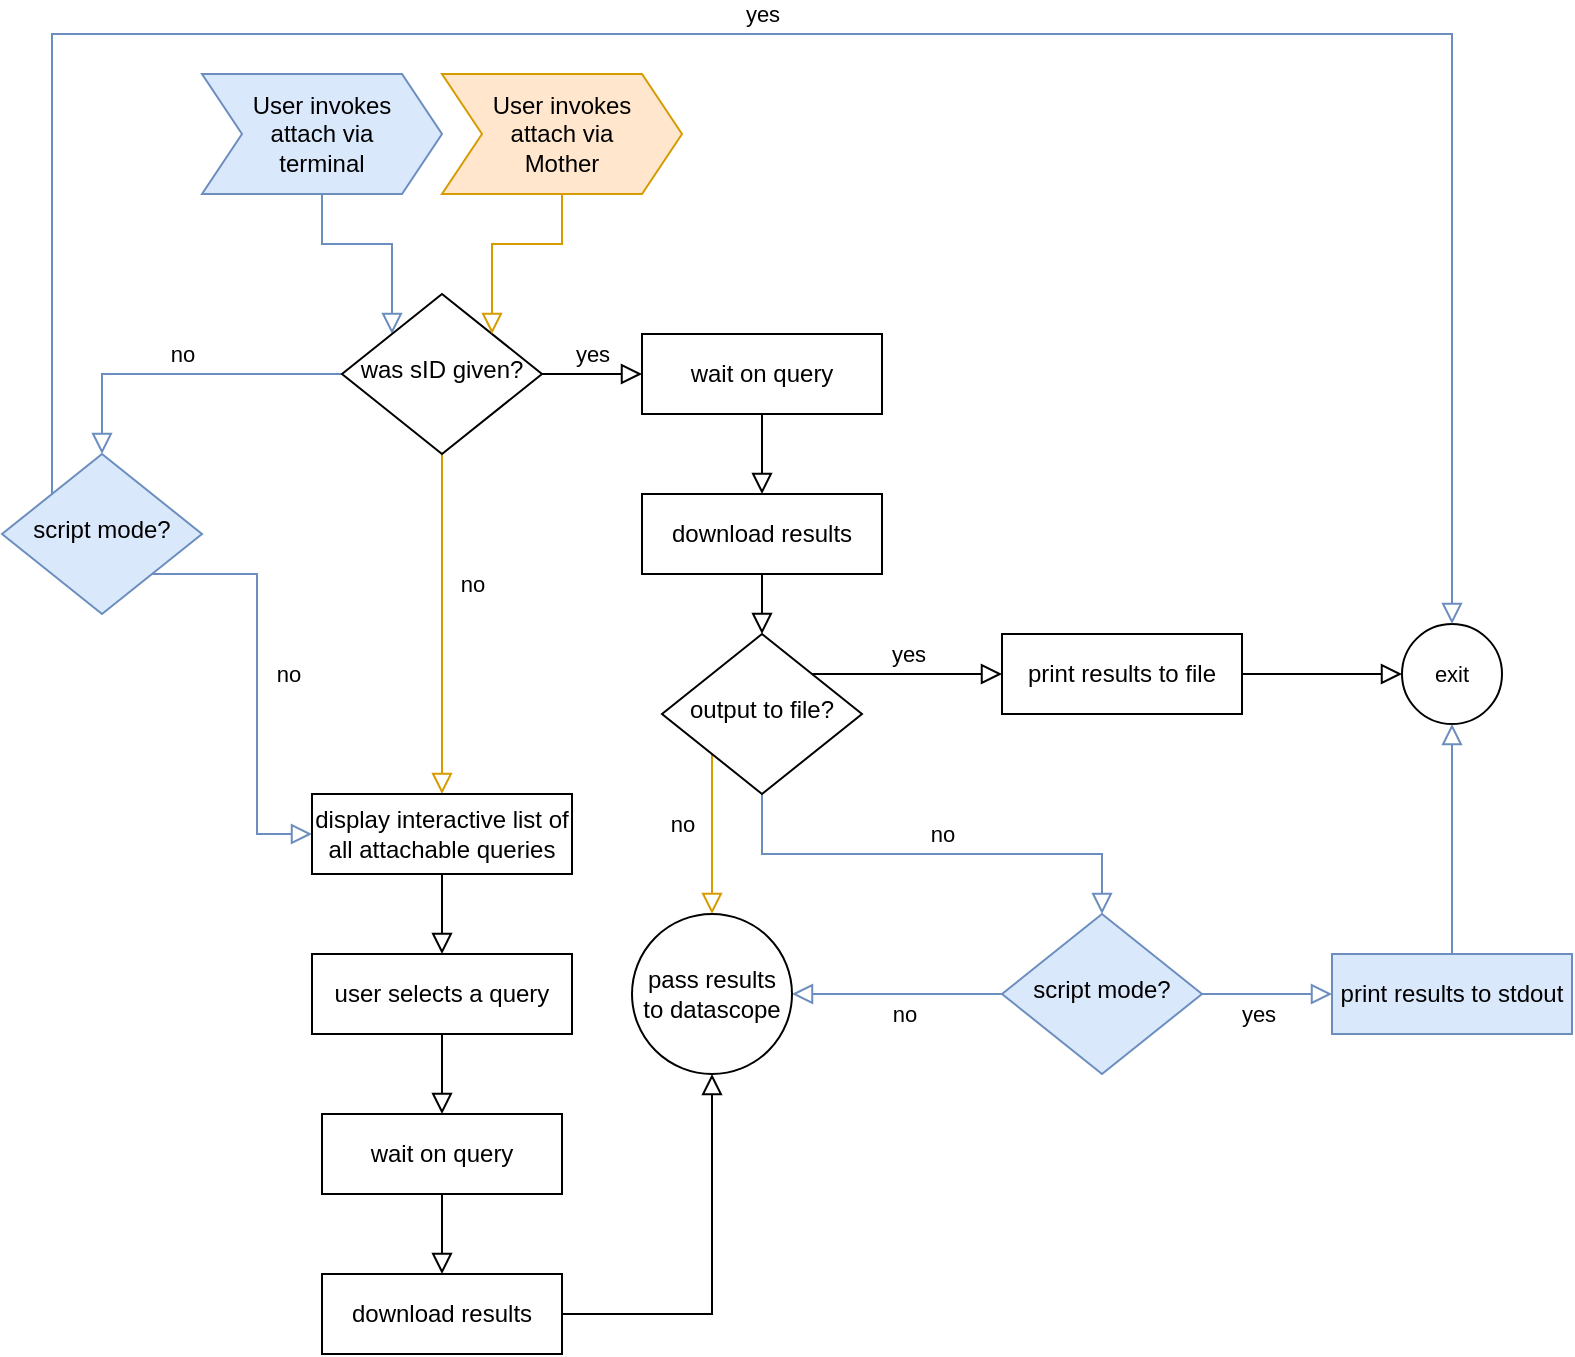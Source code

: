 <mxfile version="27.0.5">
  <diagram id="C5RBs43oDa-KdzZeNtuy" name="Page-1">
    <mxGraphModel dx="924" dy="1020" grid="1" gridSize="10" guides="1" tooltips="1" connect="1" arrows="1" fold="1" page="1" pageScale="1" pageWidth="827" pageHeight="1169" math="0" shadow="0">
      <root>
        <mxCell id="WIyWlLk6GJQsqaUBKTNV-0" />
        <mxCell id="WIyWlLk6GJQsqaUBKTNV-1" parent="WIyWlLk6GJQsqaUBKTNV-0" />
        <mxCell id="WIyWlLk6GJQsqaUBKTNV-2" value="" style="rounded=0;html=1;jettySize=auto;orthogonalLoop=1;fontSize=11;endArrow=block;endFill=0;endSize=8;strokeWidth=1;shadow=0;labelBackgroundColor=none;edgeStyle=orthogonalEdgeStyle;exitX=0.5;exitY=1;exitDx=0;exitDy=0;fillColor=#dae8fc;strokeColor=#6c8ebf;jumpStyle=arc;entryX=0;entryY=0;entryDx=0;entryDy=0;" parent="WIyWlLk6GJQsqaUBKTNV-1" source="lRAGI1EJb5qxb3tPMZ5f-1" target="WIyWlLk6GJQsqaUBKTNV-6" edge="1">
          <mxGeometry relative="1" as="geometry">
            <mxPoint x="220.0" y="120" as="sourcePoint" />
          </mxGeometry>
        </mxCell>
        <mxCell id="WIyWlLk6GJQsqaUBKTNV-5" value="yes" style="edgeStyle=orthogonalEdgeStyle;rounded=0;html=1;jettySize=auto;orthogonalLoop=1;fontSize=11;endArrow=block;endFill=0;endSize=8;strokeWidth=1;shadow=0;labelBackgroundColor=none;jumpStyle=arc;" parent="WIyWlLk6GJQsqaUBKTNV-1" source="WIyWlLk6GJQsqaUBKTNV-6" target="WIyWlLk6GJQsqaUBKTNV-7" edge="1">
          <mxGeometry y="10" relative="1" as="geometry">
            <mxPoint as="offset" />
          </mxGeometry>
        </mxCell>
        <mxCell id="lRAGI1EJb5qxb3tPMZ5f-24" value="no" style="edgeStyle=orthogonalEdgeStyle;shape=connector;rounded=0;jumpStyle=arc;orthogonalLoop=1;jettySize=auto;html=1;exitX=0;exitY=0.5;exitDx=0;exitDy=0;entryX=0.5;entryY=0;entryDx=0;entryDy=0;shadow=0;strokeColor=#6c8ebf;strokeWidth=1;align=center;verticalAlign=middle;fontFamily=Helvetica;fontSize=11;fontColor=default;labelBackgroundColor=none;endArrow=block;endFill=0;endSize=8;fillColor=#dae8fc;" edge="1" parent="WIyWlLk6GJQsqaUBKTNV-1" source="WIyWlLk6GJQsqaUBKTNV-6" target="lRAGI1EJb5qxb3tPMZ5f-23">
          <mxGeometry y="-10" relative="1" as="geometry">
            <mxPoint as="offset" />
          </mxGeometry>
        </mxCell>
        <mxCell id="lRAGI1EJb5qxb3tPMZ5f-29" value="no" style="edgeStyle=orthogonalEdgeStyle;shape=connector;rounded=0;jumpStyle=arc;orthogonalLoop=1;jettySize=auto;html=1;exitX=0.5;exitY=1;exitDx=0;exitDy=0;entryX=0.5;entryY=0;entryDx=0;entryDy=0;shadow=0;strokeColor=#d79b00;strokeWidth=1;align=center;verticalAlign=middle;fontFamily=Helvetica;fontSize=11;fontColor=default;labelBackgroundColor=none;endArrow=block;endFill=0;endSize=8;fillColor=#ffe6cc;" edge="1" parent="WIyWlLk6GJQsqaUBKTNV-1" source="WIyWlLk6GJQsqaUBKTNV-6" target="lRAGI1EJb5qxb3tPMZ5f-28">
          <mxGeometry x="-0.238" y="15" relative="1" as="geometry">
            <mxPoint as="offset" />
          </mxGeometry>
        </mxCell>
        <mxCell id="WIyWlLk6GJQsqaUBKTNV-6" value="was sID given?" style="rhombus;whiteSpace=wrap;html=1;shadow=0;fontFamily=Helvetica;fontSize=12;align=center;strokeWidth=1;spacing=6;spacingTop=-4;rounded=0;" parent="WIyWlLk6GJQsqaUBKTNV-1" vertex="1">
          <mxGeometry x="170" y="170" width="100" height="80" as="geometry" />
        </mxCell>
        <mxCell id="lRAGI1EJb5qxb3tPMZ5f-4" style="edgeStyle=orthogonalEdgeStyle;shape=connector;rounded=0;jumpStyle=arc;orthogonalLoop=1;jettySize=auto;html=1;exitX=0.5;exitY=1;exitDx=0;exitDy=0;entryX=0.5;entryY=0;entryDx=0;entryDy=0;shadow=0;strokeWidth=1;align=center;verticalAlign=middle;fontFamily=Helvetica;fontSize=11;fontColor=default;labelBackgroundColor=none;endArrow=block;endFill=0;endSize=8;" edge="1" parent="WIyWlLk6GJQsqaUBKTNV-1" source="WIyWlLk6GJQsqaUBKTNV-7" target="lRAGI1EJb5qxb3tPMZ5f-3">
          <mxGeometry relative="1" as="geometry" />
        </mxCell>
        <mxCell id="WIyWlLk6GJQsqaUBKTNV-7" value="wait on query" style="rounded=0;whiteSpace=wrap;html=1;fontSize=12;glass=0;strokeWidth=1;shadow=0;" parent="WIyWlLk6GJQsqaUBKTNV-1" vertex="1">
          <mxGeometry x="320" y="190" width="120" height="40" as="geometry" />
        </mxCell>
        <mxCell id="lRAGI1EJb5qxb3tPMZ5f-1" value="&lt;span style=&quot;font-size: 12px;&quot;&gt;User invokes&lt;/span&gt;&lt;div&gt;&lt;span style=&quot;font-size: 12px;&quot;&gt;attach via&lt;/span&gt;&lt;/div&gt;&lt;div&gt;&lt;span style=&quot;font-size: 12px;&quot;&gt;terminal&lt;/span&gt;&lt;/div&gt;" style="shape=step;perimeter=stepPerimeter;whiteSpace=wrap;html=1;fixedSize=1;fontFamily=Helvetica;fontSize=11;labelBackgroundColor=none;fillColor=#dae8fc;strokeColor=#6c8ebf;rounded=0;" vertex="1" parent="WIyWlLk6GJQsqaUBKTNV-1">
          <mxGeometry x="100" y="60" width="120" height="60" as="geometry" />
        </mxCell>
        <mxCell id="lRAGI1EJb5qxb3tPMZ5f-7" style="edgeStyle=orthogonalEdgeStyle;shape=connector;rounded=0;jumpStyle=arc;orthogonalLoop=1;jettySize=auto;html=1;exitX=0.5;exitY=1;exitDx=0;exitDy=0;entryX=1;entryY=0;entryDx=0;entryDy=0;shadow=0;strokeColor=#d79b00;strokeWidth=1;align=center;verticalAlign=middle;fontFamily=Helvetica;fontSize=11;fontColor=default;labelBackgroundColor=none;endArrow=block;endFill=0;endSize=8;fillColor=#ffe6cc;" edge="1" parent="WIyWlLk6GJQsqaUBKTNV-1" source="lRAGI1EJb5qxb3tPMZ5f-2" target="WIyWlLk6GJQsqaUBKTNV-6">
          <mxGeometry relative="1" as="geometry" />
        </mxCell>
        <mxCell id="lRAGI1EJb5qxb3tPMZ5f-2" value="&lt;span style=&quot;font-size: 12px;&quot;&gt;User invokes&lt;/span&gt;&lt;div&gt;&lt;span style=&quot;font-size: 12px;&quot;&gt;attach via&lt;/span&gt;&lt;/div&gt;&lt;div&gt;&lt;span style=&quot;font-size: 12px;&quot;&gt;Mother&lt;/span&gt;&lt;/div&gt;" style="shape=step;perimeter=stepPerimeter;whiteSpace=wrap;html=1;fixedSize=1;fontFamily=Helvetica;fontSize=11;labelBackgroundColor=none;fillColor=#ffe6cc;strokeColor=#d79b00;" vertex="1" parent="WIyWlLk6GJQsqaUBKTNV-1">
          <mxGeometry x="220" y="60" width="120" height="60" as="geometry" />
        </mxCell>
        <mxCell id="lRAGI1EJb5qxb3tPMZ5f-6" style="edgeStyle=orthogonalEdgeStyle;shape=connector;rounded=0;jumpStyle=arc;orthogonalLoop=1;jettySize=auto;html=1;exitX=0.5;exitY=1;exitDx=0;exitDy=0;entryX=0.5;entryY=0;entryDx=0;entryDy=0;shadow=0;strokeWidth=1;align=center;verticalAlign=middle;fontFamily=Helvetica;fontSize=11;fontColor=default;labelBackgroundColor=none;endArrow=block;endFill=0;endSize=8;" edge="1" parent="WIyWlLk6GJQsqaUBKTNV-1" source="lRAGI1EJb5qxb3tPMZ5f-3" target="lRAGI1EJb5qxb3tPMZ5f-5">
          <mxGeometry relative="1" as="geometry" />
        </mxCell>
        <mxCell id="lRAGI1EJb5qxb3tPMZ5f-3" value="download results" style="rounded=0;whiteSpace=wrap;html=1;fontSize=12;glass=0;strokeWidth=1;shadow=0;" vertex="1" parent="WIyWlLk6GJQsqaUBKTNV-1">
          <mxGeometry x="320" y="270" width="120" height="40" as="geometry" />
        </mxCell>
        <mxCell id="lRAGI1EJb5qxb3tPMZ5f-11" value="no" style="edgeStyle=orthogonalEdgeStyle;shape=connector;rounded=0;jumpStyle=arc;orthogonalLoop=1;jettySize=auto;html=1;exitX=0;exitY=1;exitDx=0;exitDy=0;entryX=0.5;entryY=0;entryDx=0;entryDy=0;shadow=0;strokeColor=#d79b00;strokeWidth=1;align=center;verticalAlign=middle;fontFamily=Helvetica;fontSize=11;fontColor=default;labelBackgroundColor=none;endArrow=block;endFill=0;endSize=8;fillColor=#ffe6cc;" edge="1" parent="WIyWlLk6GJQsqaUBKTNV-1" source="lRAGI1EJb5qxb3tPMZ5f-5" target="lRAGI1EJb5qxb3tPMZ5f-18">
          <mxGeometry x="-0.143" y="-15" relative="1" as="geometry">
            <mxPoint x="380" y="500" as="targetPoint" />
            <Array as="points">
              <mxPoint x="355" y="450" />
              <mxPoint x="355" y="450" />
            </Array>
            <mxPoint as="offset" />
          </mxGeometry>
        </mxCell>
        <mxCell id="lRAGI1EJb5qxb3tPMZ5f-16" value="no" style="edgeStyle=orthogonalEdgeStyle;shape=connector;rounded=0;jumpStyle=arc;orthogonalLoop=1;jettySize=auto;html=1;exitX=0.5;exitY=1;exitDx=0;exitDy=0;entryX=0.5;entryY=0;entryDx=0;entryDy=0;shadow=0;strokeColor=#6c8ebf;strokeWidth=1;align=center;verticalAlign=middle;fontFamily=Helvetica;fontSize=11;fontColor=default;labelBackgroundColor=none;endArrow=block;endFill=0;endSize=8;fillColor=#dae8fc;" edge="1" parent="WIyWlLk6GJQsqaUBKTNV-1" source="lRAGI1EJb5qxb3tPMZ5f-5" target="lRAGI1EJb5qxb3tPMZ5f-15">
          <mxGeometry x="0.043" y="10" relative="1" as="geometry">
            <mxPoint as="offset" />
          </mxGeometry>
        </mxCell>
        <mxCell id="lRAGI1EJb5qxb3tPMZ5f-5" value="output to file?" style="rhombus;whiteSpace=wrap;html=1;shadow=0;fontFamily=Helvetica;fontSize=12;align=center;strokeWidth=1;spacing=6;spacingTop=-4;rounded=0;" vertex="1" parent="WIyWlLk6GJQsqaUBKTNV-1">
          <mxGeometry x="330" y="340" width="100" height="80" as="geometry" />
        </mxCell>
        <mxCell id="lRAGI1EJb5qxb3tPMZ5f-8" value="yes" style="edgeStyle=orthogonalEdgeStyle;rounded=0;html=1;jettySize=auto;orthogonalLoop=1;fontSize=11;endArrow=block;endFill=0;endSize=8;strokeWidth=1;shadow=0;labelBackgroundColor=none;jumpStyle=arc;exitX=1;exitY=0;exitDx=0;exitDy=0;entryX=0;entryY=0.5;entryDx=0;entryDy=0;" edge="1" parent="WIyWlLk6GJQsqaUBKTNV-1" source="lRAGI1EJb5qxb3tPMZ5f-5" target="lRAGI1EJb5qxb3tPMZ5f-9">
          <mxGeometry y="10" relative="1" as="geometry">
            <mxPoint as="offset" />
            <mxPoint x="280" y="220" as="sourcePoint" />
            <mxPoint x="470" y="440" as="targetPoint" />
            <Array as="points">
              <mxPoint x="460" y="360" />
              <mxPoint x="460" y="360" />
            </Array>
          </mxGeometry>
        </mxCell>
        <mxCell id="lRAGI1EJb5qxb3tPMZ5f-13" style="edgeStyle=orthogonalEdgeStyle;shape=connector;rounded=0;jumpStyle=arc;orthogonalLoop=1;jettySize=auto;html=1;exitX=1;exitY=0.5;exitDx=0;exitDy=0;entryX=0;entryY=0.5;entryDx=0;entryDy=0;shadow=0;strokeWidth=1;align=center;verticalAlign=middle;fontFamily=Helvetica;fontSize=11;fontColor=default;labelBackgroundColor=none;endArrow=block;endFill=0;endSize=8;" edge="1" parent="WIyWlLk6GJQsqaUBKTNV-1" source="lRAGI1EJb5qxb3tPMZ5f-9" target="lRAGI1EJb5qxb3tPMZ5f-12">
          <mxGeometry relative="1" as="geometry" />
        </mxCell>
        <mxCell id="lRAGI1EJb5qxb3tPMZ5f-9" value="print results to file" style="rounded=0;whiteSpace=wrap;html=1;fontSize=12;glass=0;strokeWidth=1;shadow=0;" vertex="1" parent="WIyWlLk6GJQsqaUBKTNV-1">
          <mxGeometry x="500" y="340" width="120" height="40" as="geometry" />
        </mxCell>
        <mxCell id="lRAGI1EJb5qxb3tPMZ5f-12" value="exit" style="ellipse;whiteSpace=wrap;html=1;aspect=fixed;fontFamily=Helvetica;fontSize=11;fontColor=default;labelBackgroundColor=none;" vertex="1" parent="WIyWlLk6GJQsqaUBKTNV-1">
          <mxGeometry x="700" y="335" width="50" height="50" as="geometry" />
        </mxCell>
        <mxCell id="lRAGI1EJb5qxb3tPMZ5f-17" value="no" style="edgeStyle=orthogonalEdgeStyle;shape=connector;rounded=0;jumpStyle=arc;orthogonalLoop=1;jettySize=auto;html=1;exitX=0;exitY=0.5;exitDx=0;exitDy=0;entryX=1;entryY=0.5;entryDx=0;entryDy=0;shadow=0;strokeColor=#6c8ebf;strokeWidth=1;align=center;verticalAlign=middle;fontFamily=Helvetica;fontSize=11;fontColor=default;labelBackgroundColor=none;endArrow=block;endFill=0;endSize=8;fillColor=#dae8fc;" edge="1" parent="WIyWlLk6GJQsqaUBKTNV-1" source="lRAGI1EJb5qxb3tPMZ5f-15" target="lRAGI1EJb5qxb3tPMZ5f-18">
          <mxGeometry x="-0.059" y="10" relative="1" as="geometry">
            <mxPoint x="350.0" y="500" as="targetPoint" />
            <Array as="points">
              <mxPoint x="430" y="520" />
              <mxPoint x="430" y="520" />
            </Array>
            <mxPoint as="offset" />
          </mxGeometry>
        </mxCell>
        <mxCell id="lRAGI1EJb5qxb3tPMZ5f-20" value="yes" style="edgeStyle=orthogonalEdgeStyle;shape=connector;rounded=0;jumpStyle=arc;orthogonalLoop=1;jettySize=auto;html=1;exitX=1;exitY=0.5;exitDx=0;exitDy=0;entryX=0;entryY=0.5;entryDx=0;entryDy=0;shadow=0;strokeColor=#6c8ebf;strokeWidth=1;align=center;verticalAlign=middle;fontFamily=Helvetica;fontSize=11;fontColor=default;labelBackgroundColor=none;endArrow=block;endFill=0;endSize=8;fillColor=#dae8fc;" edge="1" parent="WIyWlLk6GJQsqaUBKTNV-1" source="lRAGI1EJb5qxb3tPMZ5f-15" target="lRAGI1EJb5qxb3tPMZ5f-19">
          <mxGeometry x="-0.143" y="-10" relative="1" as="geometry">
            <Array as="points">
              <mxPoint x="630" y="520" />
              <mxPoint x="630" y="520" />
            </Array>
            <mxPoint as="offset" />
          </mxGeometry>
        </mxCell>
        <mxCell id="lRAGI1EJb5qxb3tPMZ5f-15" value="script mode?" style="rhombus;whiteSpace=wrap;html=1;shadow=0;fontFamily=Helvetica;fontSize=12;align=center;strokeWidth=1;spacing=6;spacingTop=-4;rounded=0;fillColor=#dae8fc;strokeColor=#6c8ebf;" vertex="1" parent="WIyWlLk6GJQsqaUBKTNV-1">
          <mxGeometry x="500" y="480" width="100" height="80" as="geometry" />
        </mxCell>
        <mxCell id="lRAGI1EJb5qxb3tPMZ5f-18" value="&lt;span style=&quot;font-size: 12px;&quot;&gt;pass results&lt;/span&gt;&lt;div&gt;&lt;span style=&quot;font-size: 12px;&quot;&gt;to datascope&lt;/span&gt;&lt;/div&gt;" style="ellipse;whiteSpace=wrap;html=1;aspect=fixed;fontFamily=Helvetica;fontSize=11;labelBackgroundColor=none;" vertex="1" parent="WIyWlLk6GJQsqaUBKTNV-1">
          <mxGeometry x="315" y="480" width="80" height="80" as="geometry" />
        </mxCell>
        <mxCell id="lRAGI1EJb5qxb3tPMZ5f-37" style="edgeStyle=orthogonalEdgeStyle;shape=connector;rounded=0;jumpStyle=arc;orthogonalLoop=1;jettySize=auto;html=1;exitX=0.5;exitY=0;exitDx=0;exitDy=0;entryX=0.5;entryY=1;entryDx=0;entryDy=0;shadow=0;strokeColor=#6c8ebf;strokeWidth=1;align=center;verticalAlign=middle;fontFamily=Helvetica;fontSize=11;fontColor=default;labelBackgroundColor=none;endArrow=block;endFill=0;endSize=8;fillColor=#dae8fc;" edge="1" parent="WIyWlLk6GJQsqaUBKTNV-1" source="lRAGI1EJb5qxb3tPMZ5f-19" target="lRAGI1EJb5qxb3tPMZ5f-12">
          <mxGeometry relative="1" as="geometry" />
        </mxCell>
        <mxCell id="lRAGI1EJb5qxb3tPMZ5f-19" value="print results to stdout" style="rounded=0;whiteSpace=wrap;html=1;fontSize=12;glass=0;strokeWidth=1;shadow=0;fillColor=#dae8fc;strokeColor=#6c8ebf;" vertex="1" parent="WIyWlLk6GJQsqaUBKTNV-1">
          <mxGeometry x="665" y="500" width="120" height="40" as="geometry" />
        </mxCell>
        <mxCell id="lRAGI1EJb5qxb3tPMZ5f-27" value="yes" style="edgeStyle=orthogonalEdgeStyle;shape=connector;rounded=0;jumpStyle=arc;orthogonalLoop=1;jettySize=auto;html=1;exitX=0;exitY=1;exitDx=0;exitDy=0;entryX=0.5;entryY=0;entryDx=0;entryDy=0;shadow=0;strokeColor=#6c8ebf;strokeWidth=1;align=center;verticalAlign=middle;fontFamily=Helvetica;fontSize=11;fontColor=default;labelBackgroundColor=none;endArrow=block;endFill=0;endSize=8;fillColor=#dae8fc;" edge="1" parent="WIyWlLk6GJQsqaUBKTNV-1" source="lRAGI1EJb5qxb3tPMZ5f-23" target="lRAGI1EJb5qxb3tPMZ5f-12">
          <mxGeometry x="-0.012" y="10" relative="1" as="geometry">
            <mxPoint x="25" y="380" as="targetPoint" />
            <Array as="points">
              <mxPoint x="25" y="40" />
              <mxPoint x="725" y="40" />
            </Array>
            <mxPoint as="offset" />
          </mxGeometry>
        </mxCell>
        <mxCell id="lRAGI1EJb5qxb3tPMZ5f-30" value="no" style="edgeStyle=orthogonalEdgeStyle;shape=connector;rounded=0;jumpStyle=arc;orthogonalLoop=1;jettySize=auto;html=1;exitX=1;exitY=1;exitDx=0;exitDy=0;entryX=0;entryY=0.5;entryDx=0;entryDy=0;shadow=0;strokeColor=#6c8ebf;strokeWidth=1;align=center;verticalAlign=middle;fontFamily=Helvetica;fontSize=11;fontColor=default;labelBackgroundColor=none;endArrow=block;endFill=0;endSize=8;fillColor=#dae8fc;" edge="1" parent="WIyWlLk6GJQsqaUBKTNV-1" source="lRAGI1EJb5qxb3tPMZ5f-23" target="lRAGI1EJb5qxb3tPMZ5f-28">
          <mxGeometry x="-0.024" y="15" relative="1" as="geometry">
            <mxPoint as="offset" />
          </mxGeometry>
        </mxCell>
        <mxCell id="lRAGI1EJb5qxb3tPMZ5f-23" value="script mode?" style="rhombus;whiteSpace=wrap;html=1;shadow=0;fontFamily=Helvetica;fontSize=12;align=center;strokeWidth=1;spacing=6;spacingTop=-4;rounded=0;fillColor=#dae8fc;strokeColor=#6c8ebf;" vertex="1" parent="WIyWlLk6GJQsqaUBKTNV-1">
          <mxGeometry y="250" width="100" height="80" as="geometry" />
        </mxCell>
        <mxCell id="lRAGI1EJb5qxb3tPMZ5f-32" style="edgeStyle=orthogonalEdgeStyle;shape=connector;rounded=0;jumpStyle=arc;orthogonalLoop=1;jettySize=auto;html=1;exitX=0.5;exitY=1;exitDx=0;exitDy=0;entryX=0.5;entryY=0;entryDx=0;entryDy=0;shadow=0;strokeWidth=1;align=center;verticalAlign=middle;fontFamily=Helvetica;fontSize=11;fontColor=default;labelBackgroundColor=none;endArrow=block;endFill=0;endSize=8;" edge="1" parent="WIyWlLk6GJQsqaUBKTNV-1" source="lRAGI1EJb5qxb3tPMZ5f-28" target="lRAGI1EJb5qxb3tPMZ5f-31">
          <mxGeometry relative="1" as="geometry" />
        </mxCell>
        <mxCell id="lRAGI1EJb5qxb3tPMZ5f-28" value="display interactive list of all attachable queries" style="rounded=0;whiteSpace=wrap;html=1;fontSize=12;glass=0;strokeWidth=1;shadow=0;" vertex="1" parent="WIyWlLk6GJQsqaUBKTNV-1">
          <mxGeometry x="155" y="420" width="130" height="40" as="geometry" />
        </mxCell>
        <mxCell id="lRAGI1EJb5qxb3tPMZ5f-36" style="edgeStyle=orthogonalEdgeStyle;shape=connector;rounded=0;jumpStyle=arc;orthogonalLoop=1;jettySize=auto;html=1;exitX=0.5;exitY=1;exitDx=0;exitDy=0;entryX=0.5;entryY=0;entryDx=0;entryDy=0;shadow=0;strokeWidth=1;align=center;verticalAlign=middle;fontFamily=Helvetica;fontSize=11;fontColor=default;labelBackgroundColor=none;endArrow=block;endFill=0;endSize=8;" edge="1" parent="WIyWlLk6GJQsqaUBKTNV-1" source="lRAGI1EJb5qxb3tPMZ5f-31" target="lRAGI1EJb5qxb3tPMZ5f-34">
          <mxGeometry relative="1" as="geometry" />
        </mxCell>
        <mxCell id="lRAGI1EJb5qxb3tPMZ5f-31" value="user selects a query" style="rounded=0;whiteSpace=wrap;html=1;fontSize=12;glass=0;strokeWidth=1;shadow=0;" vertex="1" parent="WIyWlLk6GJQsqaUBKTNV-1">
          <mxGeometry x="155" y="500" width="130" height="40" as="geometry" />
        </mxCell>
        <mxCell id="lRAGI1EJb5qxb3tPMZ5f-33" style="edgeStyle=orthogonalEdgeStyle;shape=connector;rounded=0;jumpStyle=arc;orthogonalLoop=1;jettySize=auto;html=1;exitX=0.5;exitY=1;exitDx=0;exitDy=0;entryX=0.5;entryY=0;entryDx=0;entryDy=0;shadow=0;strokeWidth=1;align=center;verticalAlign=middle;fontFamily=Helvetica;fontSize=11;fontColor=default;labelBackgroundColor=none;endArrow=block;endFill=0;endSize=8;" edge="1" parent="WIyWlLk6GJQsqaUBKTNV-1" source="lRAGI1EJb5qxb3tPMZ5f-34" target="lRAGI1EJb5qxb3tPMZ5f-35">
          <mxGeometry relative="1" as="geometry" />
        </mxCell>
        <mxCell id="lRAGI1EJb5qxb3tPMZ5f-34" value="wait on query" style="rounded=0;whiteSpace=wrap;html=1;fontSize=12;glass=0;strokeWidth=1;shadow=0;" vertex="1" parent="WIyWlLk6GJQsqaUBKTNV-1">
          <mxGeometry x="160" y="580" width="120" height="40" as="geometry" />
        </mxCell>
        <mxCell id="lRAGI1EJb5qxb3tPMZ5f-38" style="edgeStyle=orthogonalEdgeStyle;shape=connector;rounded=0;jumpStyle=arc;orthogonalLoop=1;jettySize=auto;html=1;exitX=1;exitY=0.5;exitDx=0;exitDy=0;entryX=0.5;entryY=1;entryDx=0;entryDy=0;shadow=0;strokeWidth=1;align=center;verticalAlign=middle;fontFamily=Helvetica;fontSize=11;fontColor=default;labelBackgroundColor=none;endArrow=block;endFill=0;endSize=8;" edge="1" parent="WIyWlLk6GJQsqaUBKTNV-1" source="lRAGI1EJb5qxb3tPMZ5f-35" target="lRAGI1EJb5qxb3tPMZ5f-18">
          <mxGeometry relative="1" as="geometry" />
        </mxCell>
        <mxCell id="lRAGI1EJb5qxb3tPMZ5f-35" value="download results" style="rounded=0;whiteSpace=wrap;html=1;fontSize=12;glass=0;strokeWidth=1;shadow=0;" vertex="1" parent="WIyWlLk6GJQsqaUBKTNV-1">
          <mxGeometry x="160" y="660" width="120" height="40" as="geometry" />
        </mxCell>
      </root>
    </mxGraphModel>
  </diagram>
</mxfile>
